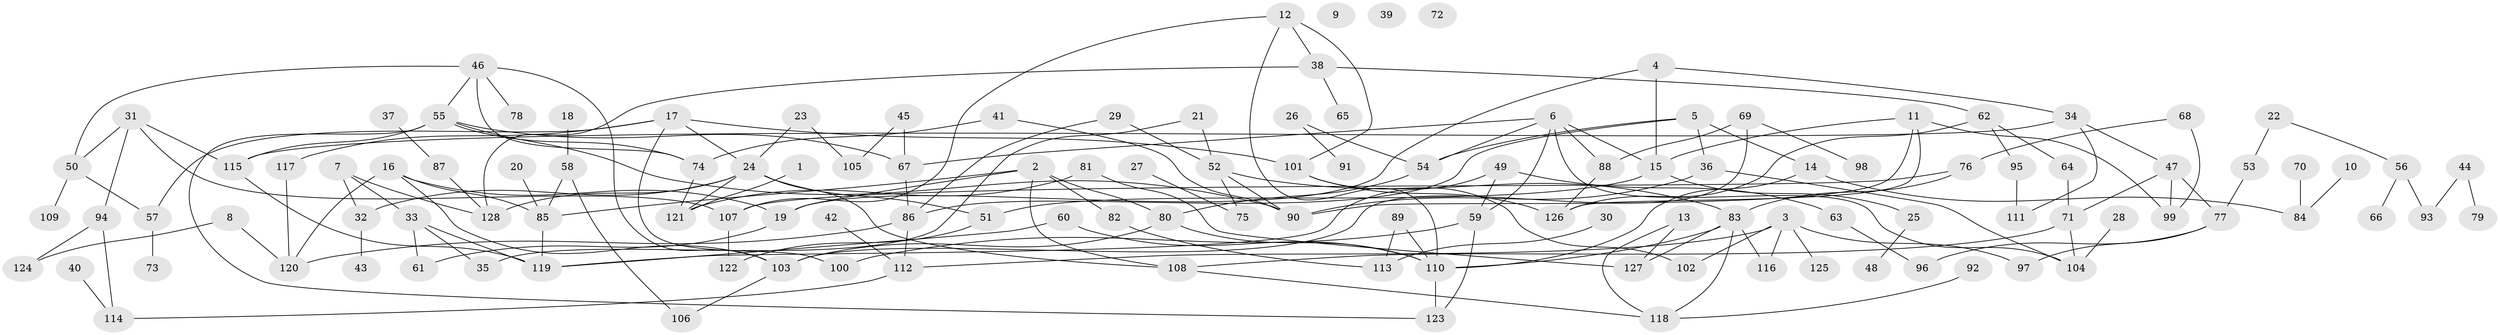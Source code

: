 // Generated by graph-tools (version 1.1) at 2025/40/03/09/25 04:40:06]
// undirected, 128 vertices, 181 edges
graph export_dot {
graph [start="1"]
  node [color=gray90,style=filled];
  1;
  2;
  3;
  4;
  5;
  6;
  7;
  8;
  9;
  10;
  11;
  12;
  13;
  14;
  15;
  16;
  17;
  18;
  19;
  20;
  21;
  22;
  23;
  24;
  25;
  26;
  27;
  28;
  29;
  30;
  31;
  32;
  33;
  34;
  35;
  36;
  37;
  38;
  39;
  40;
  41;
  42;
  43;
  44;
  45;
  46;
  47;
  48;
  49;
  50;
  51;
  52;
  53;
  54;
  55;
  56;
  57;
  58;
  59;
  60;
  61;
  62;
  63;
  64;
  65;
  66;
  67;
  68;
  69;
  70;
  71;
  72;
  73;
  74;
  75;
  76;
  77;
  78;
  79;
  80;
  81;
  82;
  83;
  84;
  85;
  86;
  87;
  88;
  89;
  90;
  91;
  92;
  93;
  94;
  95;
  96;
  97;
  98;
  99;
  100;
  101;
  102;
  103;
  104;
  105;
  106;
  107;
  108;
  109;
  110;
  111;
  112;
  113;
  114;
  115;
  116;
  117;
  118;
  119;
  120;
  121;
  122;
  123;
  124;
  125;
  126;
  127;
  128;
  1 -- 121;
  2 -- 19;
  2 -- 80;
  2 -- 82;
  2 -- 85;
  2 -- 108;
  3 -- 97;
  3 -- 102;
  3 -- 112;
  3 -- 116;
  3 -- 125;
  4 -- 15;
  4 -- 19;
  4 -- 34;
  5 -- 14;
  5 -- 36;
  5 -- 54;
  5 -- 86;
  6 -- 15;
  6 -- 54;
  6 -- 59;
  6 -- 67;
  6 -- 88;
  6 -- 104;
  7 -- 32;
  7 -- 33;
  7 -- 128;
  8 -- 120;
  8 -- 124;
  10 -- 84;
  11 -- 15;
  11 -- 90;
  11 -- 99;
  11 -- 126;
  12 -- 38;
  12 -- 101;
  12 -- 107;
  12 -- 110;
  13 -- 118;
  13 -- 127;
  14 -- 84;
  14 -- 110;
  15 -- 25;
  15 -- 51;
  16 -- 19;
  16 -- 85;
  16 -- 103;
  16 -- 120;
  17 -- 24;
  17 -- 57;
  17 -- 100;
  17 -- 101;
  17 -- 117;
  18 -- 58;
  19 -- 61;
  20 -- 85;
  21 -- 35;
  21 -- 52;
  22 -- 53;
  22 -- 56;
  23 -- 24;
  23 -- 105;
  24 -- 32;
  24 -- 51;
  24 -- 108;
  24 -- 121;
  24 -- 128;
  25 -- 48;
  26 -- 54;
  26 -- 91;
  27 -- 75;
  28 -- 104;
  29 -- 52;
  29 -- 86;
  30 -- 113;
  31 -- 50;
  31 -- 94;
  31 -- 107;
  31 -- 115;
  32 -- 43;
  33 -- 35;
  33 -- 61;
  33 -- 119;
  34 -- 47;
  34 -- 111;
  34 -- 115;
  36 -- 90;
  36 -- 104;
  37 -- 87;
  38 -- 62;
  38 -- 65;
  38 -- 128;
  40 -- 114;
  41 -- 74;
  41 -- 90;
  42 -- 112;
  44 -- 79;
  44 -- 93;
  45 -- 67;
  45 -- 105;
  46 -- 50;
  46 -- 55;
  46 -- 74;
  46 -- 78;
  46 -- 103;
  47 -- 71;
  47 -- 77;
  47 -- 99;
  49 -- 59;
  49 -- 63;
  49 -- 119;
  50 -- 57;
  50 -- 109;
  51 -- 122;
  52 -- 75;
  52 -- 83;
  52 -- 90;
  53 -- 77;
  54 -- 80;
  55 -- 67;
  55 -- 74;
  55 -- 90;
  55 -- 115;
  55 -- 123;
  56 -- 66;
  56 -- 93;
  57 -- 73;
  58 -- 85;
  58 -- 106;
  59 -- 100;
  59 -- 123;
  60 -- 110;
  60 -- 119;
  62 -- 64;
  62 -- 95;
  62 -- 126;
  63 -- 96;
  64 -- 71;
  67 -- 86;
  68 -- 76;
  68 -- 99;
  69 -- 88;
  69 -- 98;
  69 -- 103;
  70 -- 84;
  71 -- 104;
  71 -- 108;
  74 -- 121;
  76 -- 83;
  76 -- 107;
  77 -- 96;
  77 -- 97;
  80 -- 103;
  80 -- 110;
  81 -- 121;
  81 -- 127;
  82 -- 113;
  83 -- 110;
  83 -- 116;
  83 -- 118;
  83 -- 127;
  85 -- 119;
  86 -- 112;
  86 -- 120;
  87 -- 128;
  88 -- 126;
  89 -- 110;
  89 -- 113;
  92 -- 118;
  94 -- 114;
  94 -- 124;
  95 -- 111;
  101 -- 102;
  101 -- 126;
  103 -- 106;
  107 -- 122;
  108 -- 118;
  110 -- 123;
  112 -- 114;
  115 -- 119;
  117 -- 120;
}
